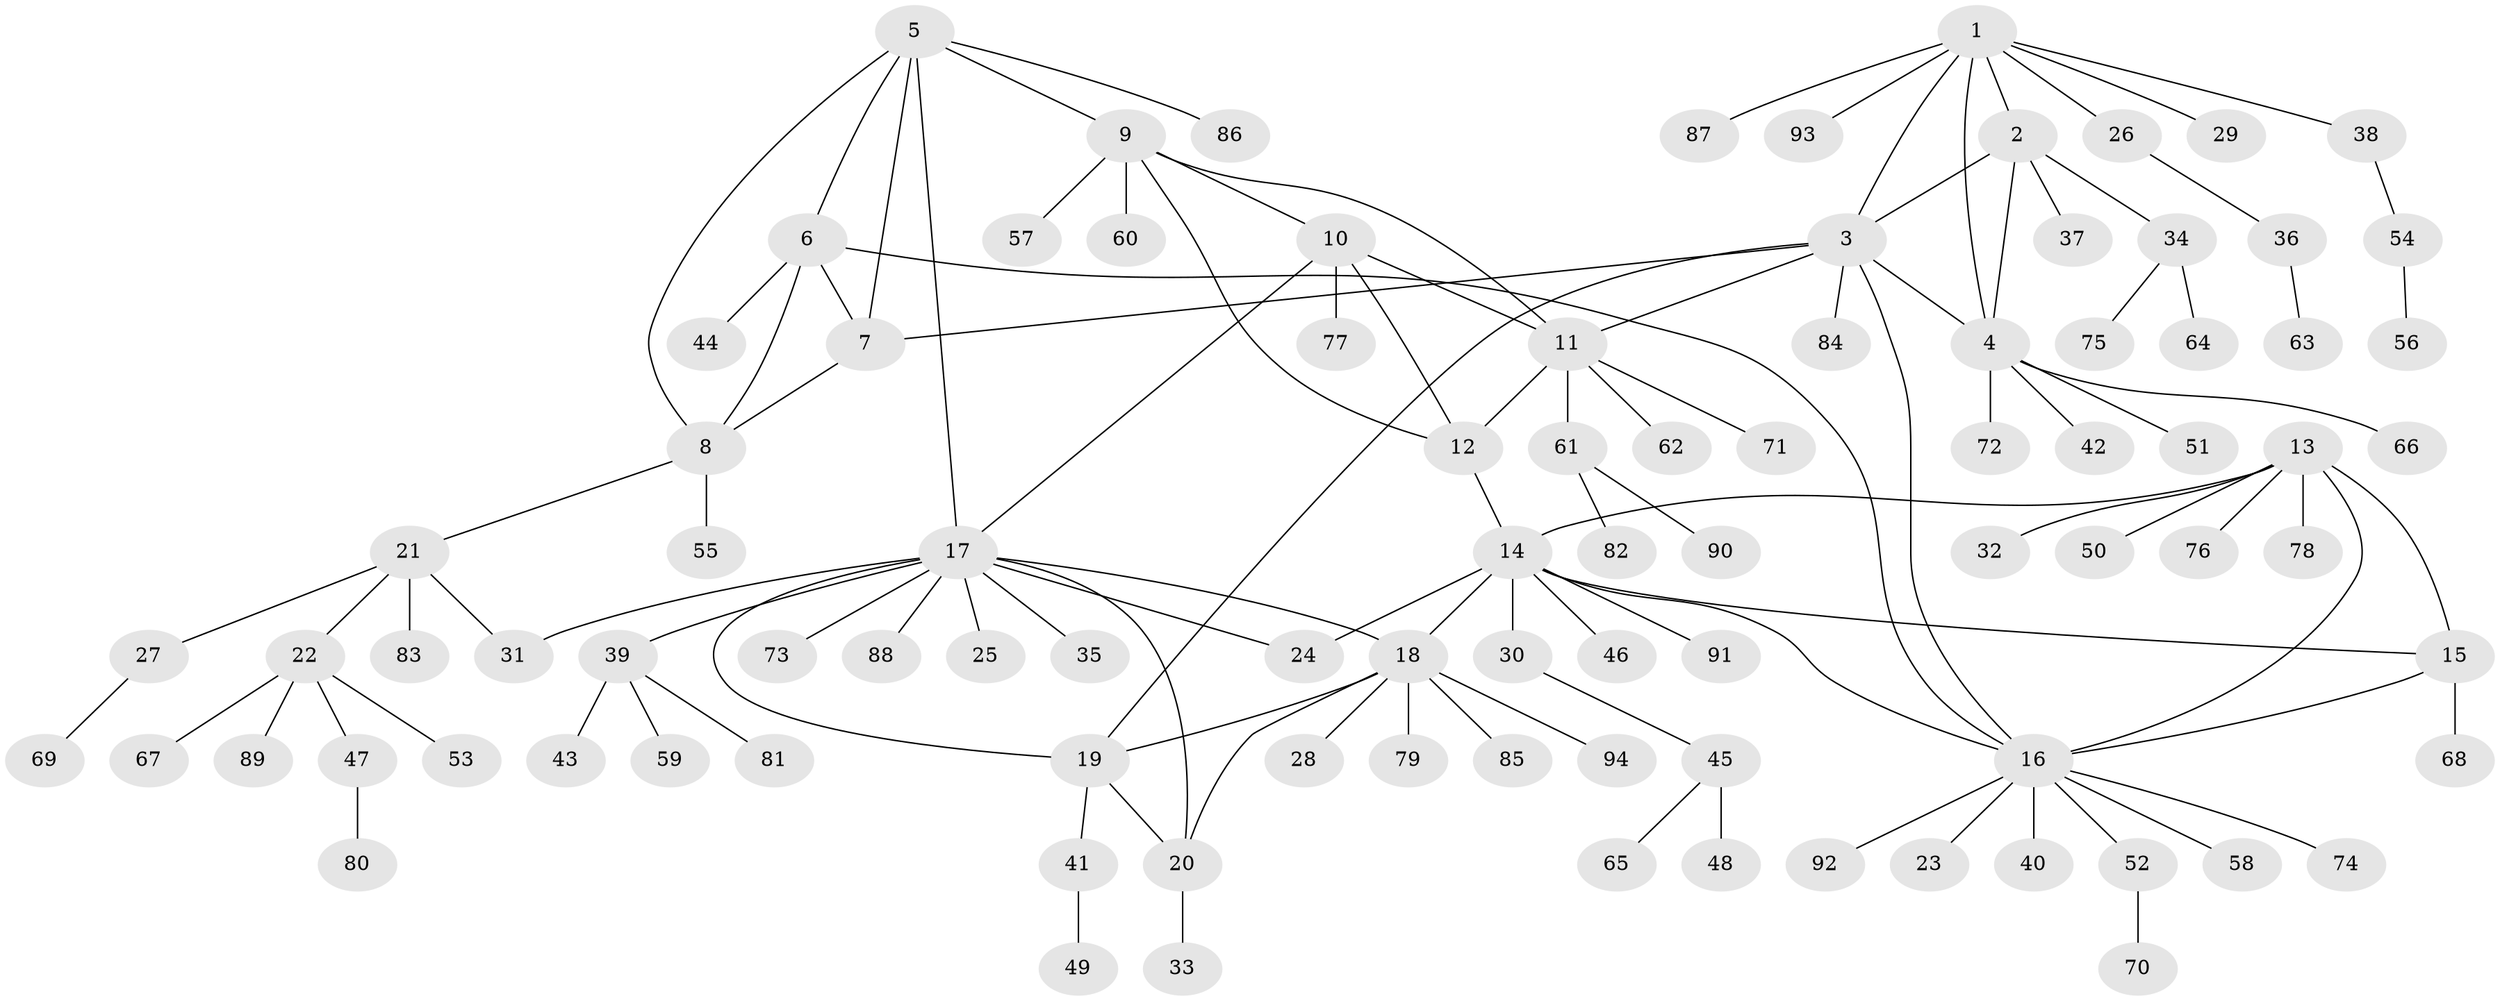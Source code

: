 // coarse degree distribution, {6: 0.041666666666666664, 8: 0.027777777777777776, 5: 0.041666666666666664, 9: 0.013888888888888888, 3: 0.027777777777777776, 10: 0.027777777777777776, 14: 0.013888888888888888, 7: 0.013888888888888888, 4: 0.027777777777777776, 2: 0.1111111111111111, 1: 0.6527777777777778}
// Generated by graph-tools (version 1.1) at 2025/52/02/27/25 19:52:21]
// undirected, 94 vertices, 116 edges
graph export_dot {
graph [start="1"]
  node [color=gray90,style=filled];
  1;
  2;
  3;
  4;
  5;
  6;
  7;
  8;
  9;
  10;
  11;
  12;
  13;
  14;
  15;
  16;
  17;
  18;
  19;
  20;
  21;
  22;
  23;
  24;
  25;
  26;
  27;
  28;
  29;
  30;
  31;
  32;
  33;
  34;
  35;
  36;
  37;
  38;
  39;
  40;
  41;
  42;
  43;
  44;
  45;
  46;
  47;
  48;
  49;
  50;
  51;
  52;
  53;
  54;
  55;
  56;
  57;
  58;
  59;
  60;
  61;
  62;
  63;
  64;
  65;
  66;
  67;
  68;
  69;
  70;
  71;
  72;
  73;
  74;
  75;
  76;
  77;
  78;
  79;
  80;
  81;
  82;
  83;
  84;
  85;
  86;
  87;
  88;
  89;
  90;
  91;
  92;
  93;
  94;
  1 -- 2;
  1 -- 3;
  1 -- 4;
  1 -- 26;
  1 -- 29;
  1 -- 38;
  1 -- 87;
  1 -- 93;
  2 -- 3;
  2 -- 4;
  2 -- 34;
  2 -- 37;
  3 -- 4;
  3 -- 7;
  3 -- 11;
  3 -- 16;
  3 -- 19;
  3 -- 84;
  4 -- 42;
  4 -- 51;
  4 -- 66;
  4 -- 72;
  5 -- 6;
  5 -- 7;
  5 -- 8;
  5 -- 9;
  5 -- 17;
  5 -- 86;
  6 -- 7;
  6 -- 8;
  6 -- 16;
  6 -- 44;
  7 -- 8;
  8 -- 21;
  8 -- 55;
  9 -- 10;
  9 -- 11;
  9 -- 12;
  9 -- 57;
  9 -- 60;
  10 -- 11;
  10 -- 12;
  10 -- 17;
  10 -- 77;
  11 -- 12;
  11 -- 61;
  11 -- 62;
  11 -- 71;
  12 -- 14;
  13 -- 14;
  13 -- 15;
  13 -- 16;
  13 -- 32;
  13 -- 50;
  13 -- 76;
  13 -- 78;
  14 -- 15;
  14 -- 16;
  14 -- 18;
  14 -- 24;
  14 -- 30;
  14 -- 46;
  14 -- 91;
  15 -- 16;
  15 -- 68;
  16 -- 23;
  16 -- 40;
  16 -- 52;
  16 -- 58;
  16 -- 74;
  16 -- 92;
  17 -- 18;
  17 -- 19;
  17 -- 20;
  17 -- 24;
  17 -- 25;
  17 -- 31;
  17 -- 35;
  17 -- 39;
  17 -- 73;
  17 -- 88;
  18 -- 19;
  18 -- 20;
  18 -- 28;
  18 -- 79;
  18 -- 85;
  18 -- 94;
  19 -- 20;
  19 -- 41;
  20 -- 33;
  21 -- 22;
  21 -- 27;
  21 -- 31;
  21 -- 83;
  22 -- 47;
  22 -- 53;
  22 -- 67;
  22 -- 89;
  26 -- 36;
  27 -- 69;
  30 -- 45;
  34 -- 64;
  34 -- 75;
  36 -- 63;
  38 -- 54;
  39 -- 43;
  39 -- 59;
  39 -- 81;
  41 -- 49;
  45 -- 48;
  45 -- 65;
  47 -- 80;
  52 -- 70;
  54 -- 56;
  61 -- 82;
  61 -- 90;
}
